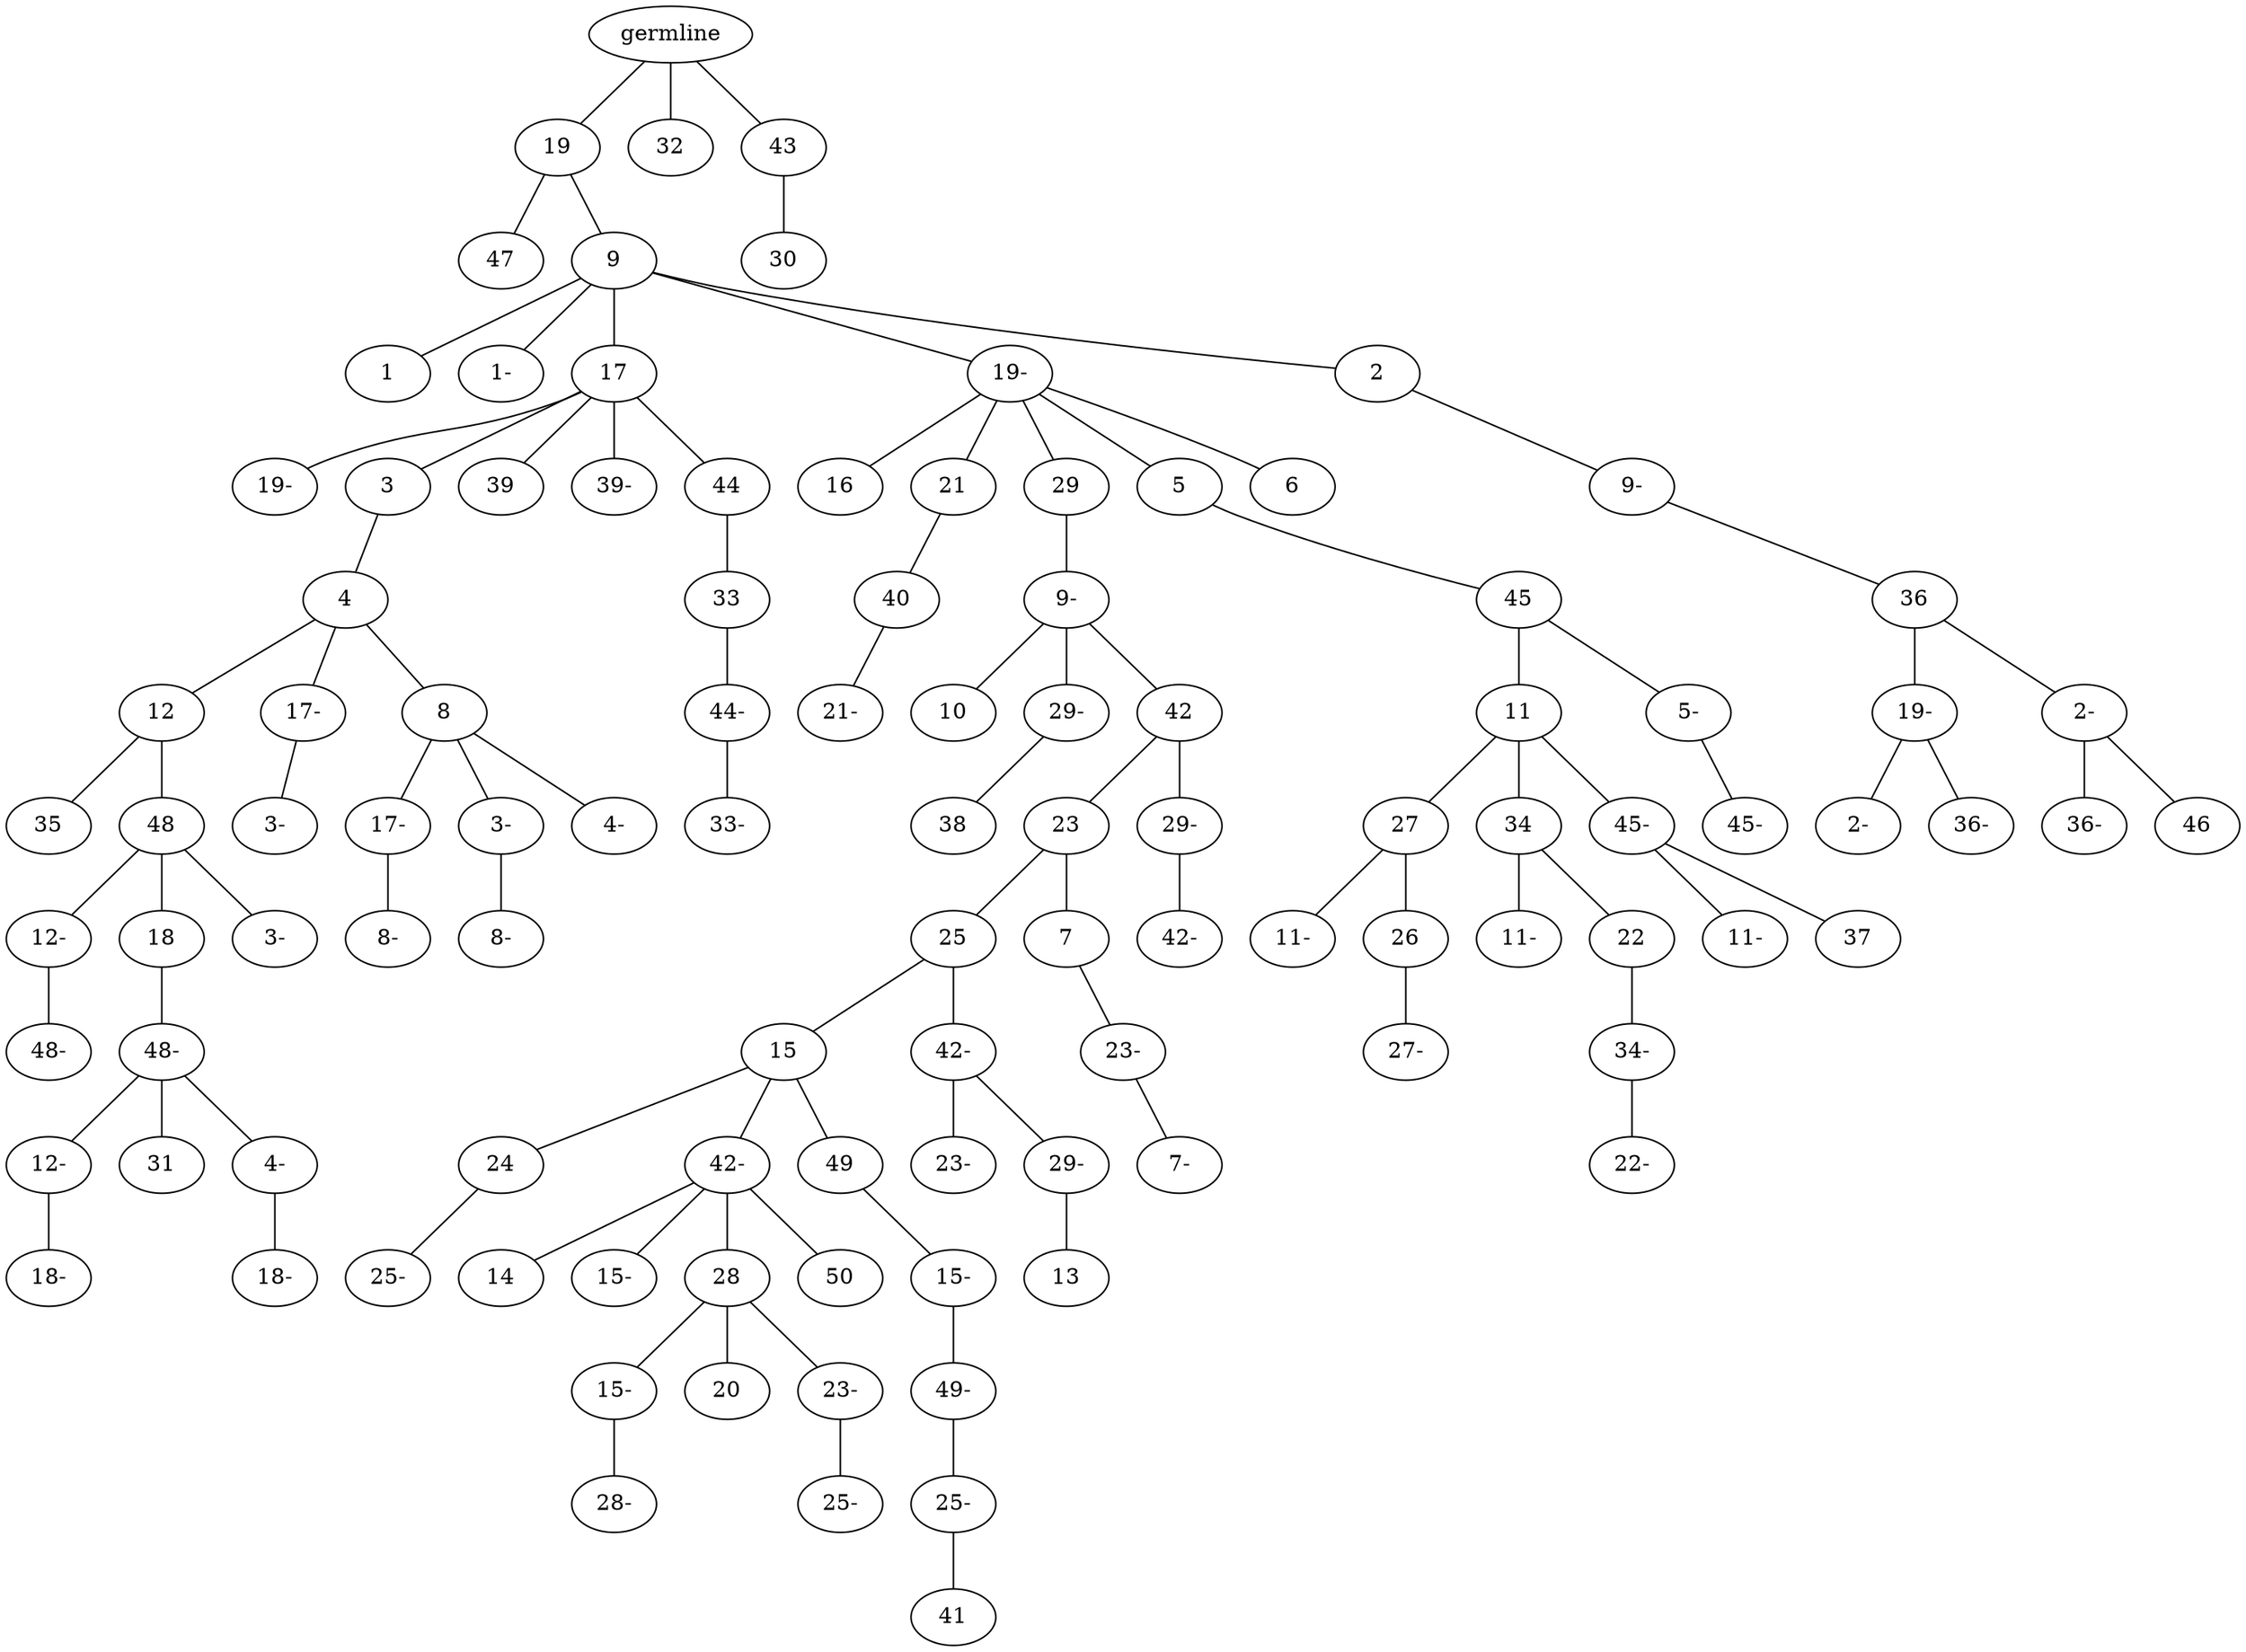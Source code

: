 graph tree {
    "140568524121904" [label="germline"];
    "140568513135904" [label="19"];
    "140568513134848" [label="47"];
    "140568513137536" [label="9"];
    "140568513137920" [label="1"];
    "140568513136624" [label="1-"];
    "140568524184592" [label="17"];
    "140568524183728" [label="19-"];
    "140568524182912" [label="3"];
    "140568524185072" [label="4"];
    "140568524184448" [label="12"];
    "140568513251888" [label="35"];
    "140568513251312" [label="48"];
    "140568507764688" [label="12-"];
    "140568507763344" [label="48-"];
    "140568507761472" [label="18"];
    "140568507763488" [label="48-"];
    "140568507762672" [label="12-"];
    "140568507763200" [label="18-"];
    "140568507762960" [label="31"];
    "140568507763056" [label="4-"];
    "140568507762096" [label="18-"];
    "140568507762720" [label="3-"];
    "140568524183632" [label="17-"];
    "140568507762144" [label="3-"];
    "140568507762384" [label="8"];
    "140568507763584" [label="17-"];
    "140568516201584" [label="8-"];
    "140568516202304" [label="3-"];
    "140568516201728" [label="8-"];
    "140568516199808" [label="4-"];
    "140568524181952" [label="39"];
    "140568524185024" [label="39-"];
    "140568524184736" [label="44"];
    "140568524181664" [label="33"];
    "140568516200336" [label="44-"];
    "140568516200480" [label="33-"];
    "140568524184304" [label="19-"];
    "140568524184976" [label="16"];
    "140568524184640" [label="21"];
    "140568516134560" [label="40"];
    "140568524708736" [label="21-"];
    "140568516199280" [label="29"];
    "140568524707008" [label="9-"];
    "140568524706624" [label="10"];
    "140568524708496" [label="29-"];
    "140568524709312" [label="38"];
    "140568524706336" [label="42"];
    "140568513570752" [label="23"];
    "140568519167712" [label="25"];
    "140568519166848" [label="15"];
    "140568519166992" [label="24"];
    "140568519166320" [label="25-"];
    "140568519166704" [label="42-"];
    "140568519165360" [label="14"];
    "140568519164544" [label="15-"];
    "140568515602848" [label="28"];
    "140568515603712" [label="15-"];
    "140568511325664" [label="28-"];
    "140568511328112" [label="20"];
    "140568511325136" [label="23-"];
    "140568511325712" [label="25-"];
    "140568515601648" [label="50"];
    "140568519164352" [label="49"];
    "140568511325952" [label="15-"];
    "140568511325424" [label="49-"];
    "140568511324848" [label="25-"];
    "140568511327920" [label="41"];
    "140568519164880" [label="42-"];
    "140568511327824" [label="23-"];
    "140568511327392" [label="29-"];
    "140568525253888" [label="13"];
    "140568519164688" [label="7"];
    "140568519167088" [label="23-"];
    "140568525253024" [label="7-"];
    "140568513569024" [label="29-"];
    "140568519164160" [label="42-"];
    "140568524709840" [label="5"];
    "140568524709168" [label="45"];
    "140568525254080" [label="11"];
    "140568504958928" [label="27"];
    "140568504958544" [label="11-"];
    "140568504955520" [label="26"];
    "140568504957824" [label="27-"];
    "140568504958016" [label="34"];
    "140568504958400" [label="11-"];
    "140568504957680" [label="22"];
    "140568504957344" [label="34-"];
    "140568504957104" [label="22-"];
    "140568504958160" [label="45-"];
    "140568504957872" [label="11-"];
    "140568527776064" [label="37"];
    "140568525254560" [label="5-"];
    "140568527774528" [label="45-"];
    "140568524707200" [label="6"];
    "140568524183296" [label="2"];
    "140568524709600" [label="9-"];
    "140568527775056" [label="36"];
    "140568527775776" [label="19-"];
    "140568527775536" [label="2-"];
    "140568519183376" [label="36-"];
    "140568527775200" [label="2-"];
    "140568505372336" [label="36-"];
    "140568505370224" [label="46"];
    "140568513135232" [label="32"];
    "140568504957008" [label="43"];
    "140568519180688" [label="30"];
    "140568524121904" -- "140568513135904";
    "140568524121904" -- "140568513135232";
    "140568524121904" -- "140568504957008";
    "140568513135904" -- "140568513134848";
    "140568513135904" -- "140568513137536";
    "140568513137536" -- "140568513137920";
    "140568513137536" -- "140568513136624";
    "140568513137536" -- "140568524184592";
    "140568513137536" -- "140568524184304";
    "140568513137536" -- "140568524183296";
    "140568524184592" -- "140568524183728";
    "140568524184592" -- "140568524182912";
    "140568524184592" -- "140568524181952";
    "140568524184592" -- "140568524185024";
    "140568524184592" -- "140568524184736";
    "140568524182912" -- "140568524185072";
    "140568524185072" -- "140568524184448";
    "140568524185072" -- "140568524183632";
    "140568524185072" -- "140568507762384";
    "140568524184448" -- "140568513251888";
    "140568524184448" -- "140568513251312";
    "140568513251312" -- "140568507764688";
    "140568513251312" -- "140568507761472";
    "140568513251312" -- "140568507762720";
    "140568507764688" -- "140568507763344";
    "140568507761472" -- "140568507763488";
    "140568507763488" -- "140568507762672";
    "140568507763488" -- "140568507762960";
    "140568507763488" -- "140568507763056";
    "140568507762672" -- "140568507763200";
    "140568507763056" -- "140568507762096";
    "140568524183632" -- "140568507762144";
    "140568507762384" -- "140568507763584";
    "140568507762384" -- "140568516202304";
    "140568507762384" -- "140568516199808";
    "140568507763584" -- "140568516201584";
    "140568516202304" -- "140568516201728";
    "140568524184736" -- "140568524181664";
    "140568524181664" -- "140568516200336";
    "140568516200336" -- "140568516200480";
    "140568524184304" -- "140568524184976";
    "140568524184304" -- "140568524184640";
    "140568524184304" -- "140568516199280";
    "140568524184304" -- "140568524709840";
    "140568524184304" -- "140568524707200";
    "140568524184640" -- "140568516134560";
    "140568516134560" -- "140568524708736";
    "140568516199280" -- "140568524707008";
    "140568524707008" -- "140568524706624";
    "140568524707008" -- "140568524708496";
    "140568524707008" -- "140568524706336";
    "140568524708496" -- "140568524709312";
    "140568524706336" -- "140568513570752";
    "140568524706336" -- "140568513569024";
    "140568513570752" -- "140568519167712";
    "140568513570752" -- "140568519164688";
    "140568519167712" -- "140568519166848";
    "140568519167712" -- "140568519164880";
    "140568519166848" -- "140568519166992";
    "140568519166848" -- "140568519166704";
    "140568519166848" -- "140568519164352";
    "140568519166992" -- "140568519166320";
    "140568519166704" -- "140568519165360";
    "140568519166704" -- "140568519164544";
    "140568519166704" -- "140568515602848";
    "140568519166704" -- "140568515601648";
    "140568515602848" -- "140568515603712";
    "140568515602848" -- "140568511328112";
    "140568515602848" -- "140568511325136";
    "140568515603712" -- "140568511325664";
    "140568511325136" -- "140568511325712";
    "140568519164352" -- "140568511325952";
    "140568511325952" -- "140568511325424";
    "140568511325424" -- "140568511324848";
    "140568511324848" -- "140568511327920";
    "140568519164880" -- "140568511327824";
    "140568519164880" -- "140568511327392";
    "140568511327392" -- "140568525253888";
    "140568519164688" -- "140568519167088";
    "140568519167088" -- "140568525253024";
    "140568513569024" -- "140568519164160";
    "140568524709840" -- "140568524709168";
    "140568524709168" -- "140568525254080";
    "140568524709168" -- "140568525254560";
    "140568525254080" -- "140568504958928";
    "140568525254080" -- "140568504958016";
    "140568525254080" -- "140568504958160";
    "140568504958928" -- "140568504958544";
    "140568504958928" -- "140568504955520";
    "140568504955520" -- "140568504957824";
    "140568504958016" -- "140568504958400";
    "140568504958016" -- "140568504957680";
    "140568504957680" -- "140568504957344";
    "140568504957344" -- "140568504957104";
    "140568504958160" -- "140568504957872";
    "140568504958160" -- "140568527776064";
    "140568525254560" -- "140568527774528";
    "140568524183296" -- "140568524709600";
    "140568524709600" -- "140568527775056";
    "140568527775056" -- "140568527775776";
    "140568527775056" -- "140568527775200";
    "140568527775776" -- "140568527775536";
    "140568527775776" -- "140568519183376";
    "140568527775200" -- "140568505372336";
    "140568527775200" -- "140568505370224";
    "140568504957008" -- "140568519180688";
}
